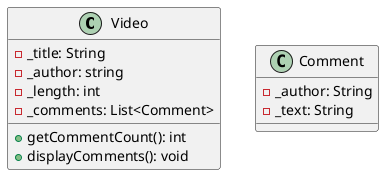 @startuml Foundation1

Class Video{
    -_title: String
    -_author: string
    -_length: int
    -_comments: List<Comment>

    +getCommentCount(): int
    +displayComments(): void
}

Class Comment{
    -_author: String
    -_text: String
}